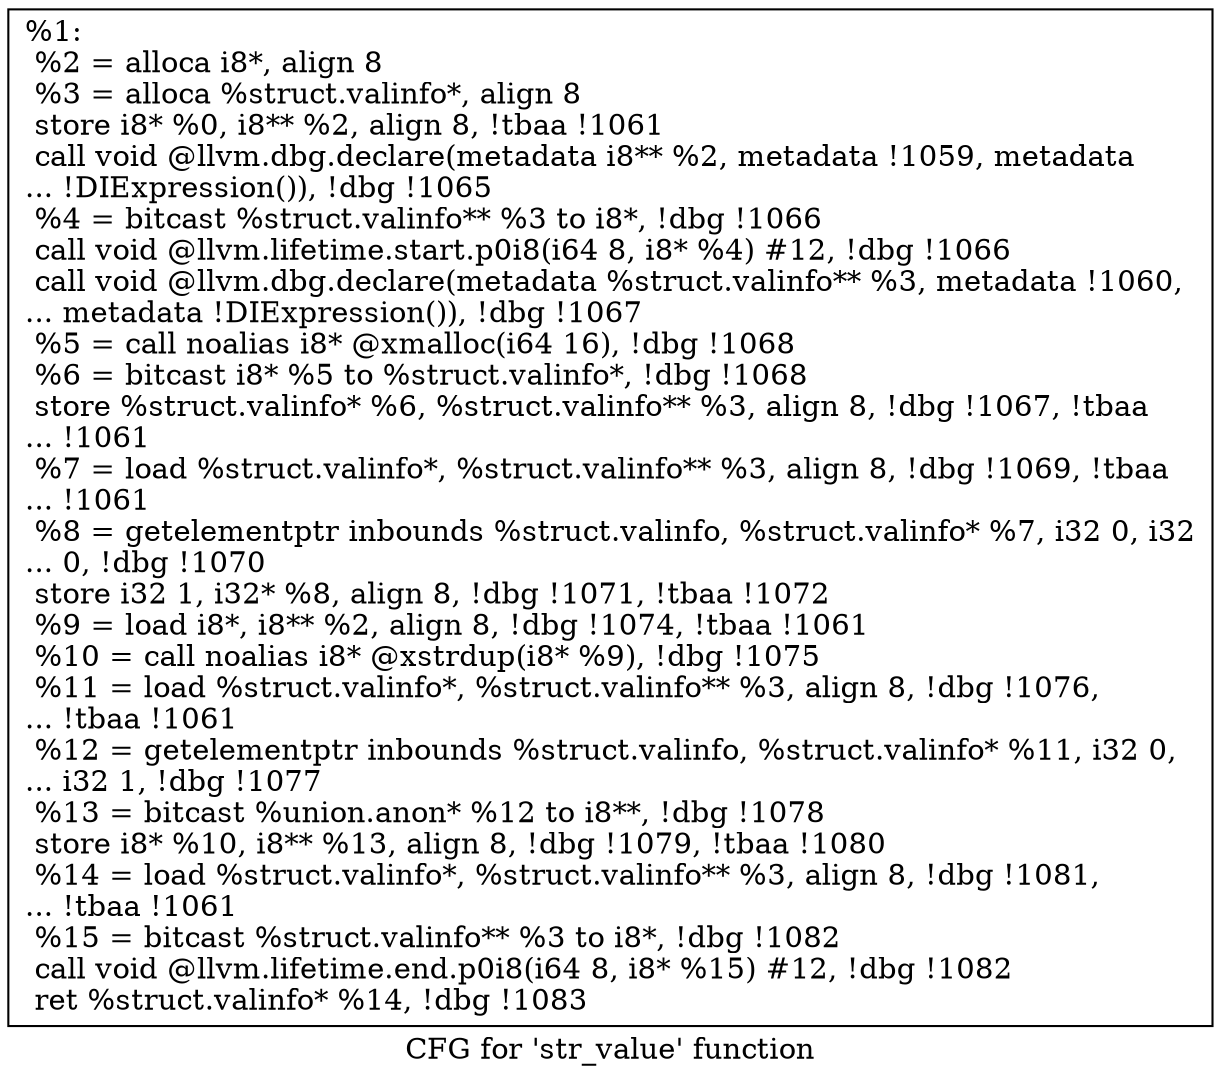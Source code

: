 digraph "CFG for 'str_value' function" {
	label="CFG for 'str_value' function";

	Node0x9657d0 [shape=record,label="{%1:\l  %2 = alloca i8*, align 8\l  %3 = alloca %struct.valinfo*, align 8\l  store i8* %0, i8** %2, align 8, !tbaa !1061\l  call void @llvm.dbg.declare(metadata i8** %2, metadata !1059, metadata\l... !DIExpression()), !dbg !1065\l  %4 = bitcast %struct.valinfo** %3 to i8*, !dbg !1066\l  call void @llvm.lifetime.start.p0i8(i64 8, i8* %4) #12, !dbg !1066\l  call void @llvm.dbg.declare(metadata %struct.valinfo** %3, metadata !1060,\l... metadata !DIExpression()), !dbg !1067\l  %5 = call noalias i8* @xmalloc(i64 16), !dbg !1068\l  %6 = bitcast i8* %5 to %struct.valinfo*, !dbg !1068\l  store %struct.valinfo* %6, %struct.valinfo** %3, align 8, !dbg !1067, !tbaa\l... !1061\l  %7 = load %struct.valinfo*, %struct.valinfo** %3, align 8, !dbg !1069, !tbaa\l... !1061\l  %8 = getelementptr inbounds %struct.valinfo, %struct.valinfo* %7, i32 0, i32\l... 0, !dbg !1070\l  store i32 1, i32* %8, align 8, !dbg !1071, !tbaa !1072\l  %9 = load i8*, i8** %2, align 8, !dbg !1074, !tbaa !1061\l  %10 = call noalias i8* @xstrdup(i8* %9), !dbg !1075\l  %11 = load %struct.valinfo*, %struct.valinfo** %3, align 8, !dbg !1076,\l... !tbaa !1061\l  %12 = getelementptr inbounds %struct.valinfo, %struct.valinfo* %11, i32 0,\l... i32 1, !dbg !1077\l  %13 = bitcast %union.anon* %12 to i8**, !dbg !1078\l  store i8* %10, i8** %13, align 8, !dbg !1079, !tbaa !1080\l  %14 = load %struct.valinfo*, %struct.valinfo** %3, align 8, !dbg !1081,\l... !tbaa !1061\l  %15 = bitcast %struct.valinfo** %3 to i8*, !dbg !1082\l  call void @llvm.lifetime.end.p0i8(i64 8, i8* %15) #12, !dbg !1082\l  ret %struct.valinfo* %14, !dbg !1083\l}"];
}
